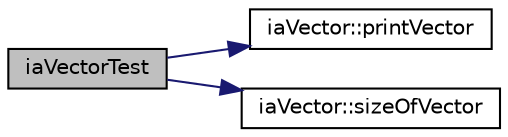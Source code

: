 digraph "iaVectorTest"
{
 // LATEX_PDF_SIZE
  edge [fontname="Helvetica",fontsize="10",labelfontname="Helvetica",labelfontsize="10"];
  node [fontname="Helvetica",fontsize="10",shape=record];
  rankdir="LR";
  Node1 [label="iaVectorTest",height=0.2,width=0.4,color="black", fillcolor="grey75", style="filled", fontcolor="black",tooltip=" "];
  Node1 -> Node2 [color="midnightblue",fontsize="10",style="solid",fontname="Helvetica"];
  Node2 [label="iaVector::printVector",height=0.2,width=0.4,color="black", fillcolor="white", style="filled",URL="$classia_vector.html#a0ff4af3e76a789483fbd50cd49eda6a5",tooltip=" "];
  Node1 -> Node3 [color="midnightblue",fontsize="10",style="solid",fontname="Helvetica"];
  Node3 [label="iaVector::sizeOfVector",height=0.2,width=0.4,color="black", fillcolor="white", style="filled",URL="$classia_vector.html#a82d20ecd1daa52dc1641bef8a39f84a9",tooltip=" "];
}
